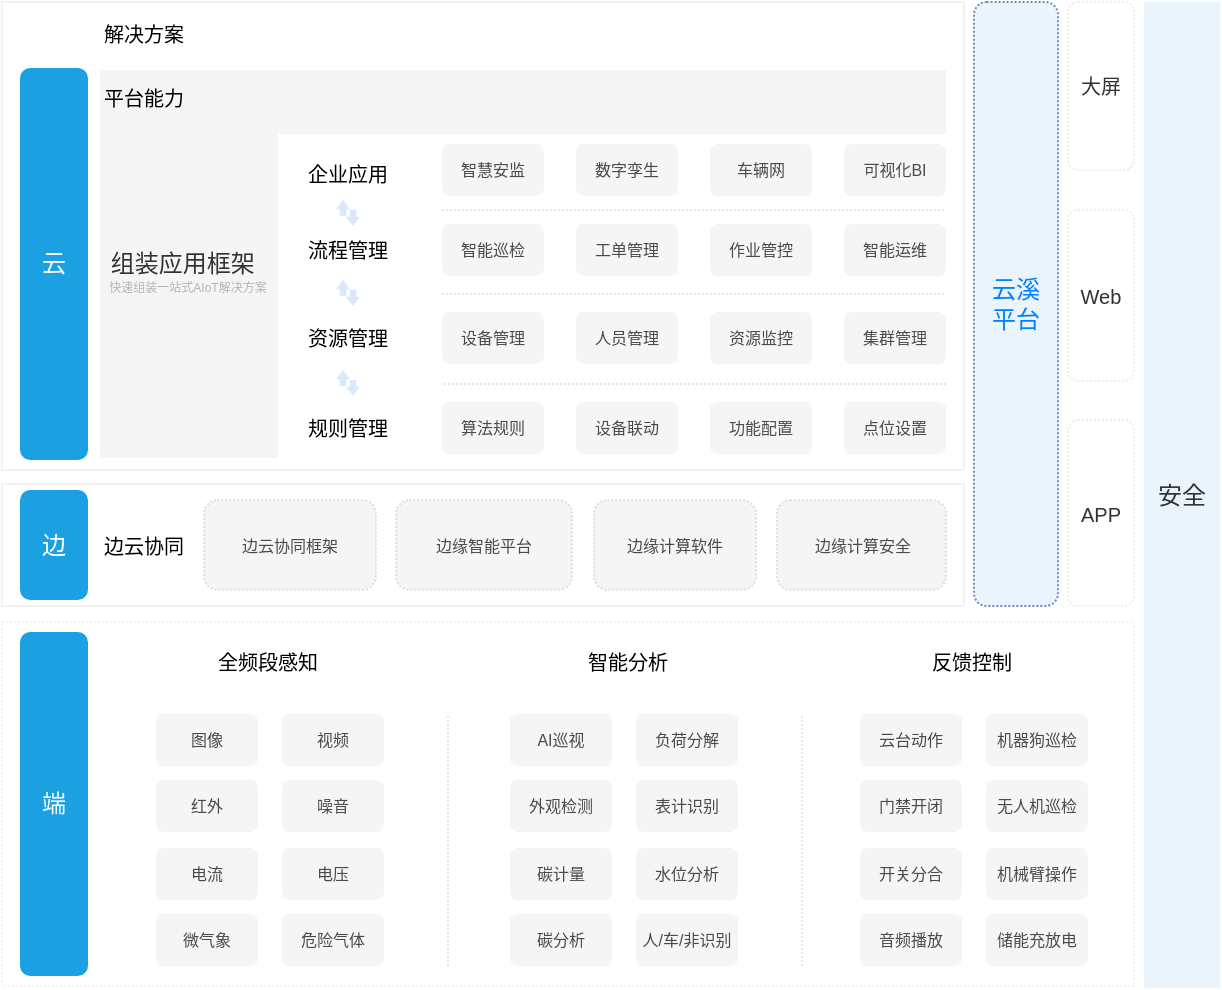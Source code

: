 <mxfile version="25.0.3">
  <diagram name="第 1 页" id="2YSs2EQmoodFA3bhJk7z">
    <mxGraphModel dx="818" dy="544" grid="0" gridSize="10" guides="1" tooltips="1" connect="1" arrows="1" fold="1" page="1" pageScale="1" pageWidth="827" pageHeight="1169" math="0" shadow="0">
      <root>
        <mxCell id="0" />
        <mxCell id="1" parent="0" />
        <mxCell id="aBK75oIrEW14_ae7VORG-2" value="" style="rounded=0;whiteSpace=wrap;html=1;strokeColor=#F2F2F2;glass=0;shadow=0;" vertex="1" parent="1">
          <mxGeometry x="39" y="446" width="481" height="234" as="geometry" />
        </mxCell>
        <mxCell id="aBK75oIrEW14_ae7VORG-3" value="云" style="rounded=1;whiteSpace=wrap;html=1;fillColor=#1ba1e2;fontColor=#ffffff;strokeColor=none;" vertex="1" parent="1">
          <mxGeometry x="48" y="479" width="34" height="196" as="geometry" />
        </mxCell>
        <mxCell id="aBK75oIrEW14_ae7VORG-4" value="&lt;font style=&quot;font-size: 10px;&quot;&gt;解决方案&lt;/font&gt;" style="text;html=1;align=left;verticalAlign=middle;whiteSpace=wrap;rounded=0;" vertex="1" parent="1">
          <mxGeometry x="88" y="449" width="54" height="26" as="geometry" />
        </mxCell>
        <mxCell id="aBK75oIrEW14_ae7VORG-5" value="&amp;nbsp;组装应用框架" style="rounded=0;whiteSpace=wrap;html=1;fillColor=#f5f5f5;strokeColor=none;fontColor=#333333;align=left;" vertex="1" parent="1">
          <mxGeometry x="88" y="480" width="423" height="194" as="geometry" />
        </mxCell>
        <mxCell id="aBK75oIrEW14_ae7VORG-6" value="&lt;font color=&quot;#b5b5b5&quot; style=&quot;font-size: 6px;&quot;&gt;快速组装一站式AIoT解决方案&lt;/font&gt;" style="text;html=1;align=center;verticalAlign=middle;whiteSpace=wrap;rounded=0;" vertex="1" parent="1">
          <mxGeometry x="88" y="572" width="88" height="30" as="geometry" />
        </mxCell>
        <mxCell id="aBK75oIrEW14_ae7VORG-7" value="&lt;font style=&quot;font-size: 10px;&quot;&gt;平台能力&lt;/font&gt;" style="text;html=1;align=left;verticalAlign=middle;whiteSpace=wrap;rounded=0;" vertex="1" parent="1">
          <mxGeometry x="88" y="479" width="60" height="30" as="geometry" />
        </mxCell>
        <mxCell id="aBK75oIrEW14_ae7VORG-8" value="" style="rounded=0;whiteSpace=wrap;html=1;strokeColor=none;" vertex="1" parent="1">
          <mxGeometry x="177" y="512" width="334" height="162" as="geometry" />
        </mxCell>
        <mxCell id="aBK75oIrEW14_ae7VORG-10" value="&lt;font color=&quot;#007fff&quot;&gt;云溪&lt;/font&gt;&lt;div&gt;&lt;font color=&quot;#007fff&quot;&gt;平台&lt;/font&gt;&lt;/div&gt;" style="rounded=1;whiteSpace=wrap;html=1;dashed=1;dashPattern=1 1;fillColor=#EAF4FC;strokeColor=#6c8ebf;" vertex="1" parent="1">
          <mxGeometry x="525" y="446" width="42" height="302" as="geometry" />
        </mxCell>
        <mxCell id="aBK75oIrEW14_ae7VORG-11" value="&lt;font style=&quot;font-size: 10px;&quot;&gt;企业应用&lt;/font&gt;" style="text;html=1;align=center;verticalAlign=middle;whiteSpace=wrap;rounded=0;" vertex="1" parent="1">
          <mxGeometry x="182" y="517" width="60" height="30" as="geometry" />
        </mxCell>
        <mxCell id="aBK75oIrEW14_ae7VORG-12" value="&lt;font style=&quot;font-size: 10px;&quot;&gt;流程管理&lt;/font&gt;" style="text;html=1;align=center;verticalAlign=middle;whiteSpace=wrap;rounded=0;" vertex="1" parent="1">
          <mxGeometry x="182" y="555" width="60" height="30" as="geometry" />
        </mxCell>
        <mxCell id="aBK75oIrEW14_ae7VORG-13" value="&lt;font style=&quot;font-size: 10px;&quot;&gt;资源管理&lt;/font&gt;" style="text;html=1;align=center;verticalAlign=middle;whiteSpace=wrap;rounded=0;" vertex="1" parent="1">
          <mxGeometry x="182" y="599" width="60" height="30" as="geometry" />
        </mxCell>
        <mxCell id="aBK75oIrEW14_ae7VORG-14" value="&lt;font style=&quot;font-size: 10px;&quot;&gt;规则管理&lt;/font&gt;" style="text;html=1;align=center;verticalAlign=middle;whiteSpace=wrap;rounded=0;" vertex="1" parent="1">
          <mxGeometry x="182" y="644" width="60" height="30" as="geometry" />
        </mxCell>
        <mxCell id="aBK75oIrEW14_ae7VORG-16" value="" style="shape=singleArrow;direction=south;whiteSpace=wrap;html=1;fillColor=#dae8fc;strokeColor=none;arrowWidth=0.475;arrowSize=0.578;" vertex="1" parent="1">
          <mxGeometry x="211" y="550" width="7" height="8" as="geometry" />
        </mxCell>
        <mxCell id="aBK75oIrEW14_ae7VORG-19" value="" style="shape=singleArrow;direction=north;whiteSpace=wrap;html=1;fillColor=#dae8fc;strokeColor=none;arrowWidth=0.475;arrowSize=0.578;" vertex="1" parent="1">
          <mxGeometry x="206" y="545" width="7" height="8" as="geometry" />
        </mxCell>
        <mxCell id="aBK75oIrEW14_ae7VORG-20" value="" style="shape=singleArrow;direction=south;whiteSpace=wrap;html=1;fillColor=#dae8fc;strokeColor=none;arrowWidth=0.475;arrowSize=0.578;" vertex="1" parent="1">
          <mxGeometry x="211" y="590" width="7" height="8" as="geometry" />
        </mxCell>
        <mxCell id="aBK75oIrEW14_ae7VORG-21" value="" style="shape=singleArrow;direction=north;whiteSpace=wrap;html=1;fillColor=#dae8fc;strokeColor=none;arrowWidth=0.475;arrowSize=0.578;" vertex="1" parent="1">
          <mxGeometry x="206" y="585" width="7" height="8" as="geometry" />
        </mxCell>
        <mxCell id="aBK75oIrEW14_ae7VORG-22" value="" style="shape=singleArrow;direction=south;whiteSpace=wrap;html=1;fillColor=#dae8fc;strokeColor=none;arrowWidth=0.475;arrowSize=0.578;" vertex="1" parent="1">
          <mxGeometry x="211" y="635" width="7" height="8" as="geometry" />
        </mxCell>
        <mxCell id="aBK75oIrEW14_ae7VORG-23" value="" style="shape=singleArrow;direction=north;whiteSpace=wrap;html=1;fillColor=#dae8fc;strokeColor=none;arrowWidth=0.475;arrowSize=0.578;" vertex="1" parent="1">
          <mxGeometry x="206" y="630" width="7" height="8" as="geometry" />
        </mxCell>
        <mxCell id="aBK75oIrEW14_ae7VORG-24" value="&lt;font color=&quot;#4a4a4a&quot;&gt;智慧安监&lt;/font&gt;" style="rounded=1;whiteSpace=wrap;html=1;fillColor=#f5f5f5;fontColor=#333333;strokeColor=none;fontSize=8;" vertex="1" parent="1">
          <mxGeometry x="259" y="517" width="51" height="26" as="geometry" />
        </mxCell>
        <mxCell id="aBK75oIrEW14_ae7VORG-25" value="&lt;font color=&quot;#4a4a4a&quot;&gt;数字孪生&lt;/font&gt;" style="rounded=1;whiteSpace=wrap;html=1;fillColor=#f5f5f5;fontColor=#333333;strokeColor=none;fontSize=8;" vertex="1" parent="1">
          <mxGeometry x="326" y="517" width="51" height="26" as="geometry" />
        </mxCell>
        <mxCell id="aBK75oIrEW14_ae7VORG-26" value="&lt;font color=&quot;#4a4a4a&quot;&gt;车辆网&lt;/font&gt;" style="rounded=1;whiteSpace=wrap;html=1;fillColor=#f5f5f5;fontColor=#333333;strokeColor=none;fontSize=8;" vertex="1" parent="1">
          <mxGeometry x="393" y="517" width="51" height="26" as="geometry" />
        </mxCell>
        <mxCell id="aBK75oIrEW14_ae7VORG-27" value="&lt;font color=&quot;#4a4a4a&quot;&gt;可视化BI&lt;/font&gt;" style="rounded=1;whiteSpace=wrap;html=1;fillColor=#f5f5f5;fontColor=#333333;strokeColor=none;fontSize=8;" vertex="1" parent="1">
          <mxGeometry x="460" y="517" width="51" height="26" as="geometry" />
        </mxCell>
        <mxCell id="aBK75oIrEW14_ae7VORG-28" value="&lt;font color=&quot;#4a4a4a&quot;&gt;智能巡检&lt;/font&gt;" style="rounded=1;whiteSpace=wrap;html=1;fillColor=#f5f5f5;fontColor=#333333;strokeColor=none;fontSize=8;" vertex="1" parent="1">
          <mxGeometry x="259" y="557" width="51" height="26" as="geometry" />
        </mxCell>
        <mxCell id="aBK75oIrEW14_ae7VORG-29" value="&lt;font color=&quot;#4a4a4a&quot;&gt;工单管理&lt;/font&gt;" style="rounded=1;whiteSpace=wrap;html=1;fillColor=#f5f5f5;fontColor=#333333;strokeColor=none;fontSize=8;" vertex="1" parent="1">
          <mxGeometry x="326" y="557" width="51" height="26" as="geometry" />
        </mxCell>
        <mxCell id="aBK75oIrEW14_ae7VORG-30" value="&lt;font color=&quot;#4a4a4a&quot;&gt;作业管控&lt;/font&gt;" style="rounded=1;whiteSpace=wrap;html=1;fillColor=#f5f5f5;fontColor=#333333;strokeColor=none;fontSize=8;" vertex="1" parent="1">
          <mxGeometry x="393" y="557" width="51" height="26" as="geometry" />
        </mxCell>
        <mxCell id="aBK75oIrEW14_ae7VORG-31" value="&lt;font color=&quot;#4a4a4a&quot;&gt;智能运维&lt;/font&gt;" style="rounded=1;whiteSpace=wrap;html=1;fillColor=#f5f5f5;fontColor=#333333;strokeColor=none;fontSize=8;" vertex="1" parent="1">
          <mxGeometry x="460" y="557" width="51" height="26" as="geometry" />
        </mxCell>
        <mxCell id="aBK75oIrEW14_ae7VORG-32" value="&lt;font color=&quot;#4a4a4a&quot;&gt;&lt;span&gt;设备管理&lt;/span&gt;&lt;/font&gt;" style="rounded=1;whiteSpace=wrap;html=1;fillColor=#f5f5f5;fontColor=#333333;strokeColor=none;fontSize=8;" vertex="1" parent="1">
          <mxGeometry x="259" y="601" width="51" height="26" as="geometry" />
        </mxCell>
        <mxCell id="aBK75oIrEW14_ae7VORG-33" value="&lt;font color=&quot;#4a4a4a&quot;&gt;人员管理&lt;/font&gt;" style="rounded=1;whiteSpace=wrap;html=1;fillColor=#f5f5f5;fontColor=#333333;strokeColor=none;fontSize=8;" vertex="1" parent="1">
          <mxGeometry x="326" y="601" width="51" height="26" as="geometry" />
        </mxCell>
        <mxCell id="aBK75oIrEW14_ae7VORG-34" value="&lt;font color=&quot;#4a4a4a&quot;&gt;资源监控&lt;/font&gt;" style="rounded=1;whiteSpace=wrap;html=1;fillColor=#f5f5f5;fontColor=#333333;strokeColor=none;fontSize=8;" vertex="1" parent="1">
          <mxGeometry x="393" y="601" width="51" height="26" as="geometry" />
        </mxCell>
        <mxCell id="aBK75oIrEW14_ae7VORG-35" value="&lt;font color=&quot;#4a4a4a&quot;&gt;集群管理&lt;/font&gt;" style="rounded=1;whiteSpace=wrap;html=1;fillColor=#f5f5f5;fontColor=#333333;strokeColor=none;fontSize=8;" vertex="1" parent="1">
          <mxGeometry x="460" y="601" width="51" height="26" as="geometry" />
        </mxCell>
        <mxCell id="aBK75oIrEW14_ae7VORG-36" value="&lt;font color=&quot;#4a4a4a&quot;&gt;&lt;span&gt;算法规则&lt;/span&gt;&lt;/font&gt;" style="rounded=1;whiteSpace=wrap;html=1;fillColor=#f5f5f5;fontColor=#333333;strokeColor=none;fontSize=8;" vertex="1" parent="1">
          <mxGeometry x="259" y="646" width="51" height="26" as="geometry" />
        </mxCell>
        <mxCell id="aBK75oIrEW14_ae7VORG-37" value="&lt;font color=&quot;#4a4a4a&quot;&gt;设备联动&lt;/font&gt;" style="rounded=1;whiteSpace=wrap;html=1;fillColor=#f5f5f5;fontColor=#333333;strokeColor=none;fontSize=8;" vertex="1" parent="1">
          <mxGeometry x="326" y="646" width="51" height="26" as="geometry" />
        </mxCell>
        <mxCell id="aBK75oIrEW14_ae7VORG-38" value="&lt;font color=&quot;#4a4a4a&quot;&gt;功能配置&lt;/font&gt;" style="rounded=1;whiteSpace=wrap;html=1;fillColor=#f5f5f5;fontColor=#333333;strokeColor=none;fontSize=8;" vertex="1" parent="1">
          <mxGeometry x="393" y="646" width="51" height="26" as="geometry" />
        </mxCell>
        <mxCell id="aBK75oIrEW14_ae7VORG-39" value="&lt;font color=&quot;#4a4a4a&quot;&gt;点位设置&lt;/font&gt;" style="rounded=1;whiteSpace=wrap;html=1;fillColor=#f5f5f5;fontColor=#333333;strokeColor=none;fontSize=8;" vertex="1" parent="1">
          <mxGeometry x="460" y="646" width="51" height="26" as="geometry" />
        </mxCell>
        <mxCell id="aBK75oIrEW14_ae7VORG-40" value="" style="line;strokeWidth=1;html=1;dashed=1;dashPattern=1 1;strokeColor=#E6E6E6;" vertex="1" parent="1">
          <mxGeometry x="259" y="545" width="251" height="10" as="geometry" />
        </mxCell>
        <mxCell id="aBK75oIrEW14_ae7VORG-41" value="" style="line;strokeWidth=1;html=1;dashed=1;dashPattern=1 1;strokeColor=#E6E6E6;" vertex="1" parent="1">
          <mxGeometry x="259" y="587" width="251" height="10" as="geometry" />
        </mxCell>
        <mxCell id="aBK75oIrEW14_ae7VORG-42" value="" style="line;strokeWidth=1;html=1;dashed=1;dashPattern=1 1;strokeColor=#E6E6E6;" vertex="1" parent="1">
          <mxGeometry x="260" y="632" width="251" height="10" as="geometry" />
        </mxCell>
        <mxCell id="aBK75oIrEW14_ae7VORG-43" value="&lt;font style=&quot;font-size: 10px;&quot;&gt;大屏&lt;/font&gt;" style="rounded=1;whiteSpace=wrap;html=1;dashed=1;dashPattern=1 1;strokeColor=#EDEDED;fontColor=#333333;" vertex="1" parent="1">
          <mxGeometry x="572" y="446" width="33" height="84" as="geometry" />
        </mxCell>
        <mxCell id="aBK75oIrEW14_ae7VORG-44" value="&lt;font style=&quot;font-size: 10px;&quot;&gt;Web&lt;/font&gt;" style="rounded=1;whiteSpace=wrap;html=1;dashed=1;dashPattern=1 1;strokeColor=#EDEDED;fontColor=#333333;" vertex="1" parent="1">
          <mxGeometry x="572" y="550" width="33" height="85.5" as="geometry" />
        </mxCell>
        <mxCell id="aBK75oIrEW14_ae7VORG-45" value="&lt;font color=&quot;#333333&quot; style=&quot;font-size: 10px;&quot;&gt;APP&lt;/font&gt;" style="rounded=1;whiteSpace=wrap;html=1;dashed=1;dashPattern=1 1;strokeColor=#EDEDED;" vertex="1" parent="1">
          <mxGeometry x="572" y="655" width="33" height="93" as="geometry" />
        </mxCell>
        <mxCell id="aBK75oIrEW14_ae7VORG-46" value="&lt;font color=&quot;#333333&quot;&gt;安全&lt;/font&gt;" style="rounded=0;whiteSpace=wrap;html=1;fillColor=#EAF4FC;strokeColor=none;" vertex="1" parent="1">
          <mxGeometry x="610" y="446" width="38" height="493" as="geometry" />
        </mxCell>
        <mxCell id="aBK75oIrEW14_ae7VORG-47" value="" style="rounded=0;whiteSpace=wrap;html=1;strokeColor=#F2F2F2;glass=0;shadow=0;" vertex="1" parent="1">
          <mxGeometry x="39" y="687" width="481" height="61" as="geometry" />
        </mxCell>
        <mxCell id="aBK75oIrEW14_ae7VORG-48" value="" style="rounded=0;whiteSpace=wrap;html=1;strokeColor=#F2F2F2;glass=0;shadow=0;dashed=1;dashPattern=1 1;" vertex="1" parent="1">
          <mxGeometry x="39" y="756" width="566" height="182" as="geometry" />
        </mxCell>
        <mxCell id="aBK75oIrEW14_ae7VORG-49" value="边" style="rounded=1;whiteSpace=wrap;html=1;fillColor=#1ba1e2;fontColor=#ffffff;strokeColor=none;" vertex="1" parent="1">
          <mxGeometry x="48" y="690" width="34" height="55" as="geometry" />
        </mxCell>
        <mxCell id="aBK75oIrEW14_ae7VORG-50" value="端" style="rounded=1;whiteSpace=wrap;html=1;fillColor=#1ba1e2;fontColor=#ffffff;strokeColor=none;" vertex="1" parent="1">
          <mxGeometry x="48" y="761" width="34" height="172" as="geometry" />
        </mxCell>
        <mxCell id="aBK75oIrEW14_ae7VORG-51" value="&lt;font color=&quot;#4a4a4a&quot;&gt;&lt;span&gt;边云协同框架&lt;/span&gt;&lt;/font&gt;" style="rounded=1;whiteSpace=wrap;html=1;fillColor=#f5f5f5;fontColor=#333333;strokeColor=#DEDEDE;dashed=1;dashPattern=1 1;fontSize=8;" vertex="1" parent="1">
          <mxGeometry x="140" y="695.13" width="86" height="44.75" as="geometry" />
        </mxCell>
        <mxCell id="aBK75oIrEW14_ae7VORG-52" value="&lt;font style=&quot;font-size: 10px;&quot;&gt;边云协同&lt;/font&gt;" style="text;html=1;align=left;verticalAlign=middle;whiteSpace=wrap;rounded=0;" vertex="1" parent="1">
          <mxGeometry x="88" y="702.5" width="60" height="30" as="geometry" />
        </mxCell>
        <mxCell id="aBK75oIrEW14_ae7VORG-53" value="&lt;font color=&quot;#4a4a4a&quot;&gt;&lt;span&gt;边缘智能平台&lt;/span&gt;&lt;/font&gt;" style="rounded=1;whiteSpace=wrap;html=1;fillColor=#f5f5f5;fontColor=#333333;strokeColor=#DEDEDE;dashed=1;dashPattern=1 1;fontSize=8;" vertex="1" parent="1">
          <mxGeometry x="236" y="695.13" width="88" height="44.75" as="geometry" />
        </mxCell>
        <mxCell id="aBK75oIrEW14_ae7VORG-54" value="&lt;font color=&quot;#4a4a4a&quot;&gt;&lt;span&gt;边缘计算软件&lt;/span&gt;&lt;/font&gt;" style="rounded=1;whiteSpace=wrap;html=1;fillColor=#f5f5f5;fontColor=#333333;strokeColor=#DEDEDE;dashed=1;dashPattern=1 1;fontSize=8;" vertex="1" parent="1">
          <mxGeometry x="335" y="695.13" width="81" height="44.75" as="geometry" />
        </mxCell>
        <mxCell id="aBK75oIrEW14_ae7VORG-55" value="&lt;font color=&quot;#4a4a4a&quot;&gt;&lt;span&gt;边缘计算安全&lt;/span&gt;&lt;/font&gt;" style="rounded=1;whiteSpace=wrap;html=1;fillColor=#f5f5f5;fontColor=#333333;strokeColor=#DEDEDE;dashed=1;dashPattern=1 1;fontSize=8;" vertex="1" parent="1">
          <mxGeometry x="426.5" y="695.13" width="84.5" height="44.75" as="geometry" />
        </mxCell>
        <mxCell id="aBK75oIrEW14_ae7VORG-56" value="&lt;font color=&quot;#4a4a4a&quot;&gt;&lt;span&gt;图像&lt;/span&gt;&lt;/font&gt;" style="rounded=1;whiteSpace=wrap;html=1;fillColor=#f5f5f5;fontColor=#333333;strokeColor=none;fontSize=8;" vertex="1" parent="1">
          <mxGeometry x="116" y="802" width="51" height="26" as="geometry" />
        </mxCell>
        <mxCell id="aBK75oIrEW14_ae7VORG-57" value="&lt;font color=&quot;#4a4a4a&quot;&gt;&lt;span&gt;视频&lt;/span&gt;&lt;/font&gt;" style="rounded=1;whiteSpace=wrap;html=1;fillColor=#f5f5f5;fontColor=#333333;strokeColor=none;fontSize=8;" vertex="1" parent="1">
          <mxGeometry x="179" y="802" width="51" height="26" as="geometry" />
        </mxCell>
        <mxCell id="aBK75oIrEW14_ae7VORG-58" value="&lt;font color=&quot;#4a4a4a&quot;&gt;&lt;span&gt;红外&lt;/span&gt;&lt;/font&gt;" style="rounded=1;whiteSpace=wrap;html=1;fillColor=#f5f5f5;fontColor=#333333;strokeColor=none;fontSize=8;" vertex="1" parent="1">
          <mxGeometry x="116" y="835" width="51" height="26" as="geometry" />
        </mxCell>
        <mxCell id="aBK75oIrEW14_ae7VORG-59" value="&lt;font color=&quot;#4a4a4a&quot;&gt;&lt;span&gt;噪音&lt;/span&gt;&lt;/font&gt;" style="rounded=1;whiteSpace=wrap;html=1;fillColor=#f5f5f5;fontColor=#333333;strokeColor=none;fontSize=8;" vertex="1" parent="1">
          <mxGeometry x="179" y="835" width="51" height="26" as="geometry" />
        </mxCell>
        <mxCell id="aBK75oIrEW14_ae7VORG-60" value="&lt;font color=&quot;#4a4a4a&quot;&gt;&lt;span&gt;电流&lt;/span&gt;&lt;/font&gt;" style="rounded=1;whiteSpace=wrap;html=1;fillColor=#f5f5f5;fontColor=#333333;strokeColor=none;fontSize=8;" vertex="1" parent="1">
          <mxGeometry x="116" y="869" width="51" height="26" as="geometry" />
        </mxCell>
        <mxCell id="aBK75oIrEW14_ae7VORG-61" value="&lt;font color=&quot;#4a4a4a&quot;&gt;&lt;span&gt;电压&lt;/span&gt;&lt;/font&gt;" style="rounded=1;whiteSpace=wrap;html=1;fillColor=#f5f5f5;fontColor=#333333;strokeColor=none;fontSize=8;" vertex="1" parent="1">
          <mxGeometry x="179" y="869" width="51" height="26" as="geometry" />
        </mxCell>
        <mxCell id="aBK75oIrEW14_ae7VORG-62" value="&lt;font color=&quot;#4a4a4a&quot;&gt;&lt;span&gt;微气象&lt;/span&gt;&lt;/font&gt;" style="rounded=1;whiteSpace=wrap;html=1;fillColor=#f5f5f5;fontColor=#333333;strokeColor=none;fontSize=8;" vertex="1" parent="1">
          <mxGeometry x="116" y="902" width="51" height="26" as="geometry" />
        </mxCell>
        <mxCell id="aBK75oIrEW14_ae7VORG-63" value="&lt;font color=&quot;#4a4a4a&quot;&gt;&lt;span&gt;危险气体&lt;/span&gt;&lt;/font&gt;" style="rounded=1;whiteSpace=wrap;html=1;fillColor=#f5f5f5;fontColor=#333333;strokeColor=none;fontSize=8;" vertex="1" parent="1">
          <mxGeometry x="179" y="902" width="51" height="26" as="geometry" />
        </mxCell>
        <mxCell id="aBK75oIrEW14_ae7VORG-64" value="&lt;font color=&quot;#4a4a4a&quot;&gt;&lt;span&gt;AI巡视&lt;/span&gt;&lt;/font&gt;" style="rounded=1;whiteSpace=wrap;html=1;fillColor=#f5f5f5;fontColor=#333333;strokeColor=none;fontSize=8;" vertex="1" parent="1">
          <mxGeometry x="293" y="802" width="51" height="26" as="geometry" />
        </mxCell>
        <mxCell id="aBK75oIrEW14_ae7VORG-65" value="&lt;font color=&quot;#4a4a4a&quot;&gt;&lt;span&gt;负荷分解&lt;/span&gt;&lt;/font&gt;" style="rounded=1;whiteSpace=wrap;html=1;fillColor=#f5f5f5;fontColor=#333333;strokeColor=none;fontSize=8;" vertex="1" parent="1">
          <mxGeometry x="356" y="802" width="51" height="26" as="geometry" />
        </mxCell>
        <mxCell id="aBK75oIrEW14_ae7VORG-66" value="&lt;font color=&quot;#4a4a4a&quot;&gt;&lt;span&gt;外观检测&lt;/span&gt;&lt;/font&gt;" style="rounded=1;whiteSpace=wrap;html=1;fillColor=#f5f5f5;fontColor=#333333;strokeColor=none;fontSize=8;" vertex="1" parent="1">
          <mxGeometry x="293" y="835" width="51" height="26" as="geometry" />
        </mxCell>
        <mxCell id="aBK75oIrEW14_ae7VORG-67" value="&lt;font color=&quot;#4a4a4a&quot;&gt;&lt;span&gt;表计识别&lt;/span&gt;&lt;/font&gt;" style="rounded=1;whiteSpace=wrap;html=1;fillColor=#f5f5f5;fontColor=#333333;strokeColor=none;fontSize=8;" vertex="1" parent="1">
          <mxGeometry x="356" y="835" width="51" height="26" as="geometry" />
        </mxCell>
        <mxCell id="aBK75oIrEW14_ae7VORG-68" value="&lt;font color=&quot;#4a4a4a&quot;&gt;&lt;span&gt;碳计量&lt;/span&gt;&lt;/font&gt;" style="rounded=1;whiteSpace=wrap;html=1;fillColor=#f5f5f5;fontColor=#333333;strokeColor=none;fontSize=8;" vertex="1" parent="1">
          <mxGeometry x="293" y="869" width="51" height="26" as="geometry" />
        </mxCell>
        <mxCell id="aBK75oIrEW14_ae7VORG-69" value="&lt;font color=&quot;#4a4a4a&quot;&gt;&lt;span&gt;水位分析&lt;/span&gt;&lt;/font&gt;" style="rounded=1;whiteSpace=wrap;html=1;fillColor=#f5f5f5;fontColor=#333333;strokeColor=none;fontSize=8;" vertex="1" parent="1">
          <mxGeometry x="356" y="869" width="51" height="26" as="geometry" />
        </mxCell>
        <mxCell id="aBK75oIrEW14_ae7VORG-70" value="&lt;font color=&quot;#4a4a4a&quot;&gt;&lt;span&gt;碳分析&lt;/span&gt;&lt;/font&gt;" style="rounded=1;whiteSpace=wrap;html=1;fillColor=#f5f5f5;fontColor=#333333;strokeColor=none;fontSize=8;" vertex="1" parent="1">
          <mxGeometry x="293" y="902" width="51" height="26" as="geometry" />
        </mxCell>
        <mxCell id="aBK75oIrEW14_ae7VORG-71" value="&lt;font color=&quot;#4a4a4a&quot;&gt;&lt;span&gt;人/车/非识别&lt;/span&gt;&lt;/font&gt;" style="rounded=1;whiteSpace=wrap;html=1;fillColor=#f5f5f5;fontColor=#333333;strokeColor=none;fontSize=8;" vertex="1" parent="1">
          <mxGeometry x="356" y="902" width="51" height="26" as="geometry" />
        </mxCell>
        <mxCell id="aBK75oIrEW14_ae7VORG-72" value="&lt;font color=&quot;#4a4a4a&quot;&gt;&lt;span&gt;云台动作&lt;/span&gt;&lt;/font&gt;" style="rounded=1;whiteSpace=wrap;html=1;fillColor=#f5f5f5;fontColor=#333333;strokeColor=none;fontSize=8;" vertex="1" parent="1">
          <mxGeometry x="468" y="802" width="51" height="26" as="geometry" />
        </mxCell>
        <mxCell id="aBK75oIrEW14_ae7VORG-73" value="&lt;font color=&quot;#4a4a4a&quot;&gt;&lt;span&gt;机器狗巡检&lt;/span&gt;&lt;/font&gt;" style="rounded=1;whiteSpace=wrap;html=1;fillColor=#f5f5f5;fontColor=#333333;strokeColor=none;fontSize=8;" vertex="1" parent="1">
          <mxGeometry x="531" y="802" width="51" height="26" as="geometry" />
        </mxCell>
        <mxCell id="aBK75oIrEW14_ae7VORG-74" value="&lt;font color=&quot;#4a4a4a&quot;&gt;&lt;span&gt;门禁开闭&lt;/span&gt;&lt;/font&gt;" style="rounded=1;whiteSpace=wrap;html=1;fillColor=#f5f5f5;fontColor=#333333;strokeColor=none;fontSize=8;" vertex="1" parent="1">
          <mxGeometry x="468" y="835" width="51" height="26" as="geometry" />
        </mxCell>
        <mxCell id="aBK75oIrEW14_ae7VORG-75" value="&lt;font color=&quot;#4a4a4a&quot;&gt;&lt;span&gt;无人机巡检&lt;/span&gt;&lt;/font&gt;" style="rounded=1;whiteSpace=wrap;html=1;fillColor=#f5f5f5;fontColor=#333333;strokeColor=none;fontSize=8;" vertex="1" parent="1">
          <mxGeometry x="531" y="835" width="51" height="26" as="geometry" />
        </mxCell>
        <mxCell id="aBK75oIrEW14_ae7VORG-76" value="&lt;font color=&quot;#4a4a4a&quot;&gt;&lt;span&gt;开关分合&lt;/span&gt;&lt;/font&gt;" style="rounded=1;whiteSpace=wrap;html=1;fillColor=#f5f5f5;fontColor=#333333;strokeColor=none;fontSize=8;" vertex="1" parent="1">
          <mxGeometry x="468" y="869" width="51" height="26" as="geometry" />
        </mxCell>
        <mxCell id="aBK75oIrEW14_ae7VORG-77" value="&lt;font color=&quot;#4a4a4a&quot;&gt;&lt;span&gt;机械臂操作&lt;/span&gt;&lt;/font&gt;" style="rounded=1;whiteSpace=wrap;html=1;fillColor=#f5f5f5;fontColor=#333333;strokeColor=none;fontSize=8;" vertex="1" parent="1">
          <mxGeometry x="531" y="869" width="51" height="26" as="geometry" />
        </mxCell>
        <mxCell id="aBK75oIrEW14_ae7VORG-78" value="&lt;font color=&quot;#4a4a4a&quot;&gt;&lt;span&gt;音频播放&lt;/span&gt;&lt;/font&gt;" style="rounded=1;whiteSpace=wrap;html=1;fillColor=#f5f5f5;fontColor=#333333;strokeColor=none;fontSize=8;" vertex="1" parent="1">
          <mxGeometry x="468" y="902" width="51" height="26" as="geometry" />
        </mxCell>
        <mxCell id="aBK75oIrEW14_ae7VORG-79" value="&lt;font color=&quot;#4a4a4a&quot;&gt;&lt;span&gt;储能充放电&lt;/span&gt;&lt;/font&gt;" style="rounded=1;whiteSpace=wrap;html=1;fillColor=#f5f5f5;fontColor=#333333;strokeColor=none;fontSize=8;" vertex="1" parent="1">
          <mxGeometry x="531" y="902" width="51" height="26" as="geometry" />
        </mxCell>
        <mxCell id="aBK75oIrEW14_ae7VORG-80" value="" style="line;strokeWidth=1;html=1;dashed=1;dashPattern=1 1;strokeColor=#E6E6E6;direction=south;" vertex="1" parent="1">
          <mxGeometry x="257" y="803" width="10" height="125" as="geometry" />
        </mxCell>
        <mxCell id="aBK75oIrEW14_ae7VORG-81" value="" style="line;strokeWidth=1;html=1;dashed=1;dashPattern=1 1;strokeColor=#E6E6E6;direction=south;" vertex="1" parent="1">
          <mxGeometry x="434" y="803" width="10" height="125" as="geometry" />
        </mxCell>
        <mxCell id="aBK75oIrEW14_ae7VORG-82" value="&lt;font style=&quot;font-size: 10px;&quot;&gt;全频段感知&lt;/font&gt;" style="text;html=1;align=center;verticalAlign=middle;whiteSpace=wrap;rounded=0;" vertex="1" parent="1">
          <mxGeometry x="142" y="761" width="60" height="30" as="geometry" />
        </mxCell>
        <mxCell id="aBK75oIrEW14_ae7VORG-83" value="&lt;font style=&quot;font-size: 10px;&quot;&gt;智能分析&lt;/font&gt;" style="text;html=1;align=center;verticalAlign=middle;whiteSpace=wrap;rounded=0;" vertex="1" parent="1">
          <mxGeometry x="321.5" y="761" width="60" height="30" as="geometry" />
        </mxCell>
        <mxCell id="aBK75oIrEW14_ae7VORG-84" value="&lt;font style=&quot;font-size: 10px;&quot;&gt;反馈控制&lt;/font&gt;" style="text;html=1;align=center;verticalAlign=middle;whiteSpace=wrap;rounded=0;" vertex="1" parent="1">
          <mxGeometry x="494" y="761" width="60" height="30" as="geometry" />
        </mxCell>
      </root>
    </mxGraphModel>
  </diagram>
</mxfile>
